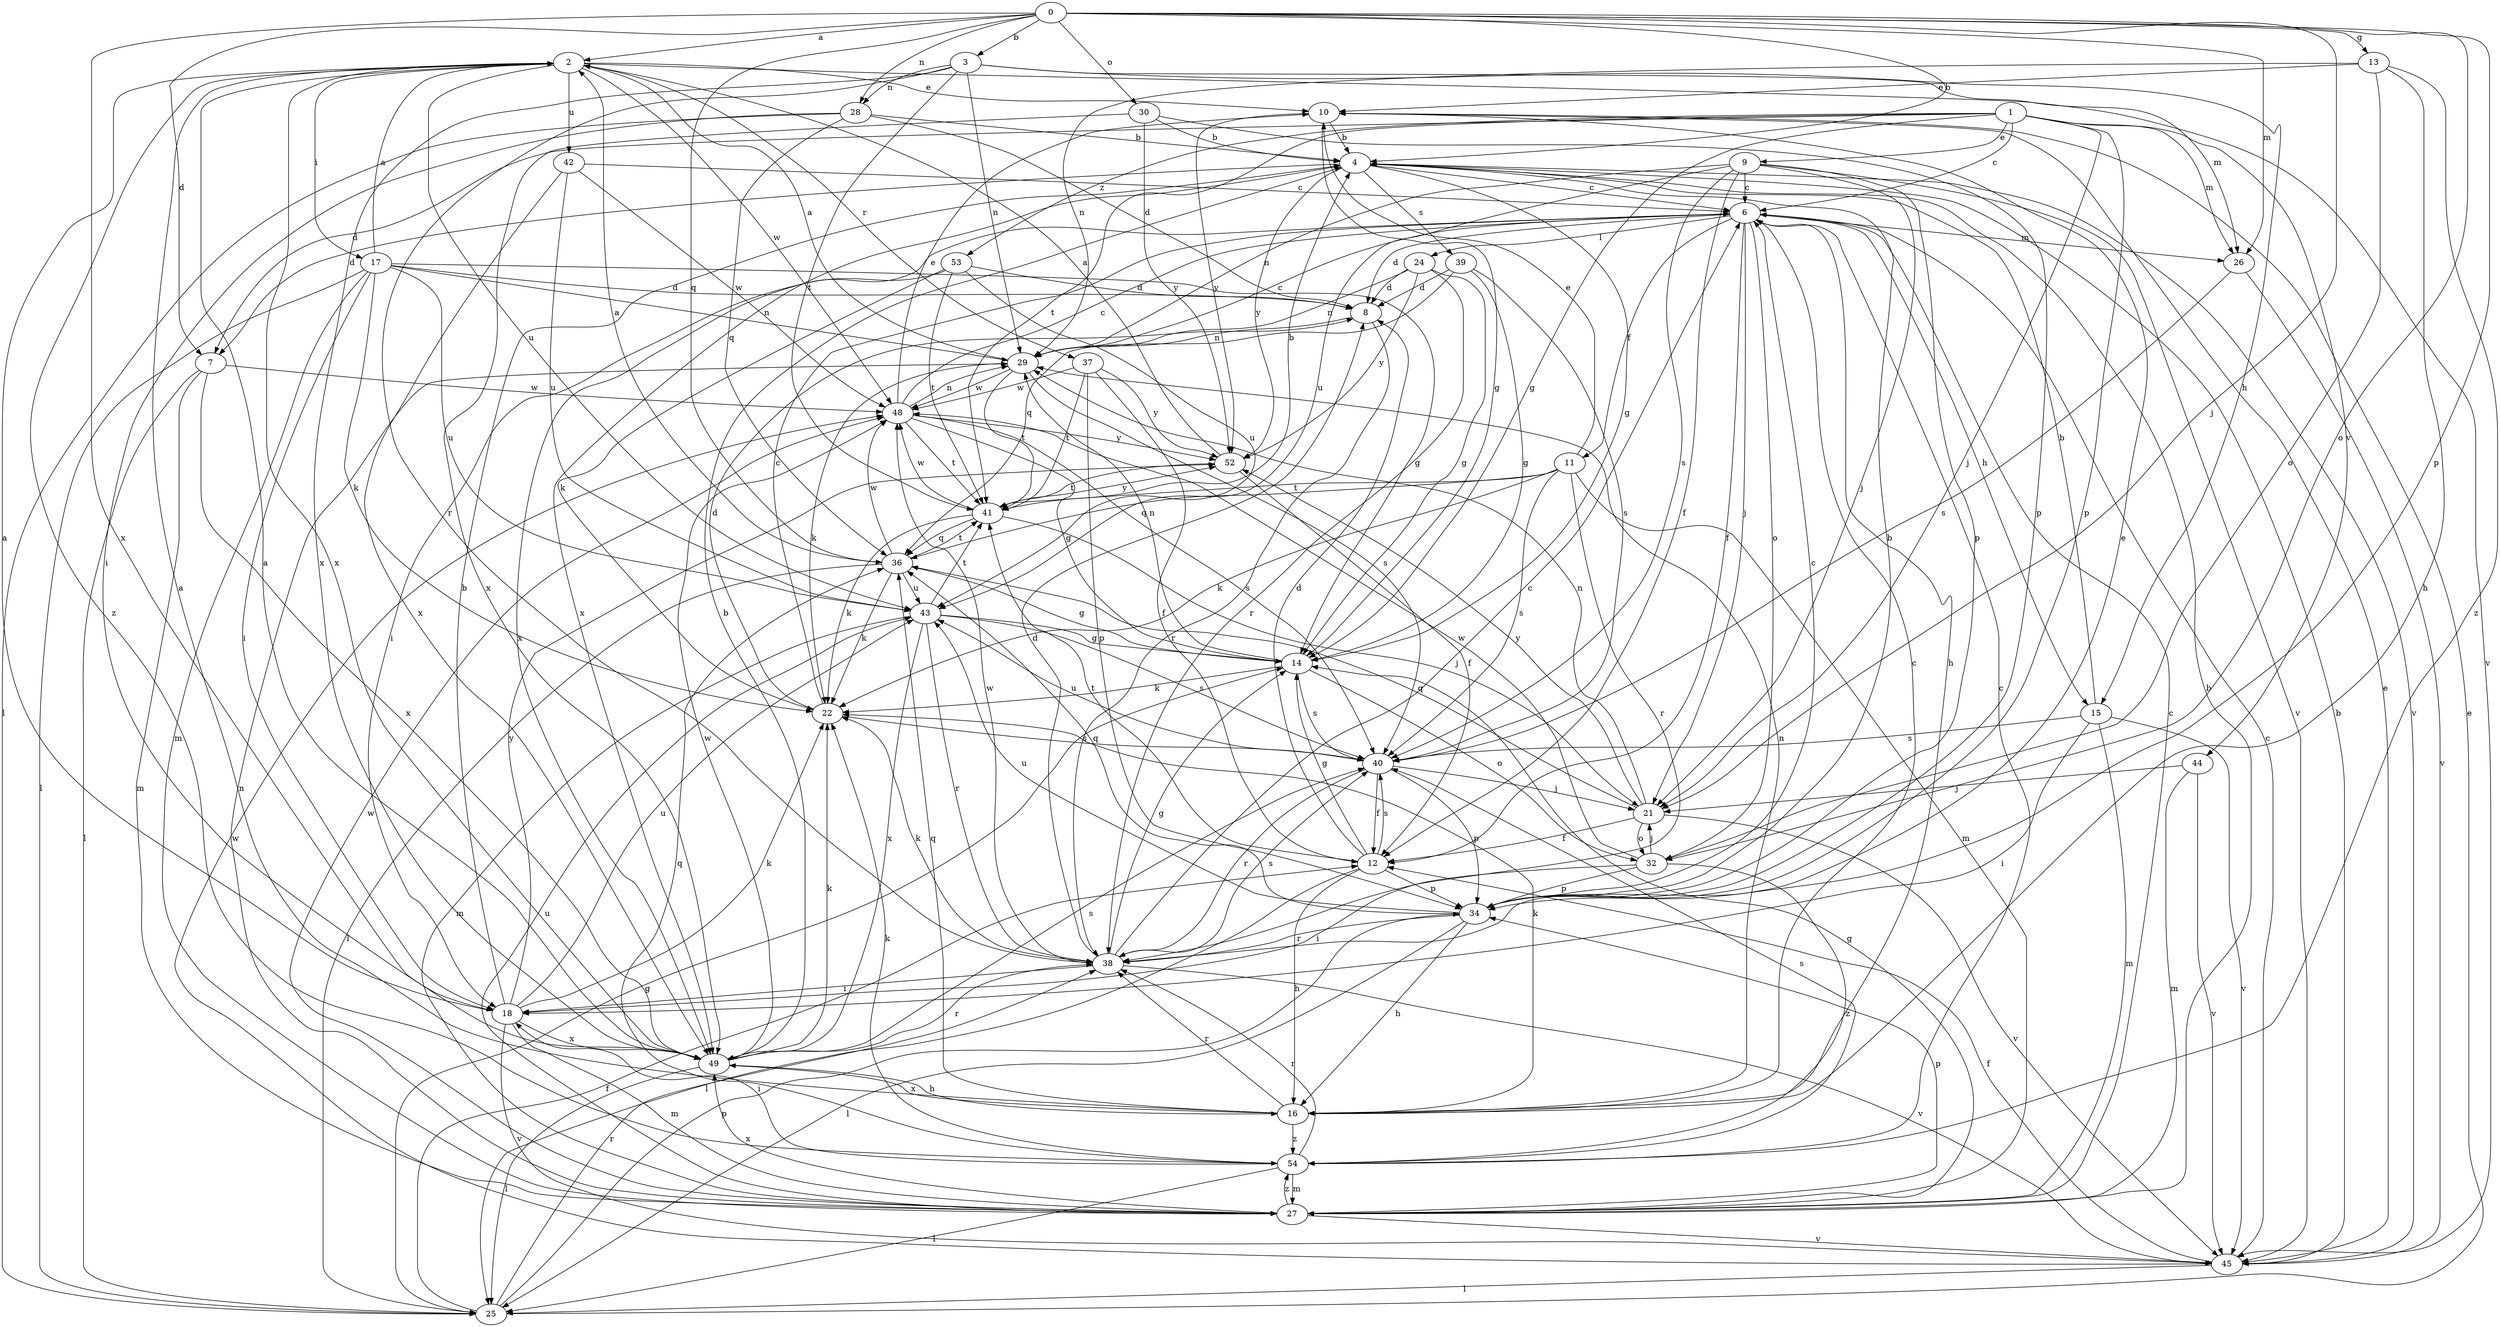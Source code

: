 strict digraph  {
0;
1;
2;
3;
4;
6;
7;
8;
9;
10;
11;
12;
13;
14;
15;
16;
17;
18;
21;
22;
24;
25;
26;
27;
28;
29;
30;
32;
34;
36;
37;
38;
39;
40;
41;
42;
43;
44;
45;
48;
49;
52;
53;
54;
0 -> 2  [label=a];
0 -> 3  [label=b];
0 -> 4  [label=b];
0 -> 7  [label=d];
0 -> 13  [label=g];
0 -> 21  [label=j];
0 -> 26  [label=m];
0 -> 28  [label=n];
0 -> 30  [label=o];
0 -> 32  [label=o];
0 -> 34  [label=p];
0 -> 36  [label=q];
0 -> 49  [label=x];
1 -> 6  [label=c];
1 -> 7  [label=d];
1 -> 9  [label=e];
1 -> 14  [label=g];
1 -> 21  [label=j];
1 -> 26  [label=m];
1 -> 34  [label=p];
1 -> 41  [label=t];
1 -> 44  [label=v];
1 -> 53  [label=z];
2 -> 10  [label=e];
2 -> 17  [label=i];
2 -> 37  [label=r];
2 -> 42  [label=u];
2 -> 43  [label=u];
2 -> 45  [label=v];
2 -> 48  [label=w];
2 -> 49  [label=x];
2 -> 54  [label=z];
3 -> 15  [label=h];
3 -> 26  [label=m];
3 -> 28  [label=n];
3 -> 29  [label=n];
3 -> 38  [label=r];
3 -> 41  [label=t];
3 -> 49  [label=x];
4 -> 6  [label=c];
4 -> 7  [label=d];
4 -> 14  [label=g];
4 -> 39  [label=s];
4 -> 45  [label=v];
4 -> 49  [label=x];
4 -> 52  [label=y];
6 -> 8  [label=d];
6 -> 11  [label=f];
6 -> 12  [label=f];
6 -> 15  [label=h];
6 -> 16  [label=h];
6 -> 21  [label=j];
6 -> 24  [label=l];
6 -> 26  [label=m];
6 -> 32  [label=o];
6 -> 49  [label=x];
7 -> 25  [label=l];
7 -> 27  [label=m];
7 -> 48  [label=w];
7 -> 49  [label=x];
8 -> 29  [label=n];
8 -> 38  [label=r];
9 -> 6  [label=c];
9 -> 12  [label=f];
9 -> 21  [label=j];
9 -> 29  [label=n];
9 -> 34  [label=p];
9 -> 40  [label=s];
9 -> 43  [label=u];
9 -> 45  [label=v];
10 -> 4  [label=b];
10 -> 14  [label=g];
10 -> 52  [label=y];
11 -> 10  [label=e];
11 -> 22  [label=k];
11 -> 27  [label=m];
11 -> 36  [label=q];
11 -> 38  [label=r];
11 -> 40  [label=s];
11 -> 41  [label=t];
12 -> 8  [label=d];
12 -> 14  [label=g];
12 -> 16  [label=h];
12 -> 25  [label=l];
12 -> 34  [label=p];
12 -> 40  [label=s];
12 -> 41  [label=t];
13 -> 10  [label=e];
13 -> 16  [label=h];
13 -> 29  [label=n];
13 -> 32  [label=o];
13 -> 54  [label=z];
14 -> 22  [label=k];
14 -> 29  [label=n];
14 -> 32  [label=o];
14 -> 40  [label=s];
15 -> 4  [label=b];
15 -> 18  [label=i];
15 -> 27  [label=m];
15 -> 40  [label=s];
15 -> 45  [label=v];
16 -> 2  [label=a];
16 -> 6  [label=c];
16 -> 22  [label=k];
16 -> 29  [label=n];
16 -> 36  [label=q];
16 -> 38  [label=r];
16 -> 49  [label=x];
16 -> 54  [label=z];
17 -> 2  [label=a];
17 -> 8  [label=d];
17 -> 14  [label=g];
17 -> 18  [label=i];
17 -> 22  [label=k];
17 -> 25  [label=l];
17 -> 27  [label=m];
17 -> 29  [label=n];
17 -> 43  [label=u];
18 -> 2  [label=a];
18 -> 4  [label=b];
18 -> 22  [label=k];
18 -> 27  [label=m];
18 -> 43  [label=u];
18 -> 45  [label=v];
18 -> 49  [label=x];
18 -> 52  [label=y];
21 -> 12  [label=f];
21 -> 29  [label=n];
21 -> 32  [label=o];
21 -> 36  [label=q];
21 -> 45  [label=v];
21 -> 52  [label=y];
22 -> 6  [label=c];
22 -> 8  [label=d];
22 -> 40  [label=s];
24 -> 8  [label=d];
24 -> 14  [label=g];
24 -> 29  [label=n];
24 -> 38  [label=r];
24 -> 52  [label=y];
25 -> 10  [label=e];
25 -> 12  [label=f];
25 -> 14  [label=g];
25 -> 34  [label=p];
25 -> 38  [label=r];
26 -> 40  [label=s];
26 -> 45  [label=v];
27 -> 4  [label=b];
27 -> 6  [label=c];
27 -> 14  [label=g];
27 -> 29  [label=n];
27 -> 34  [label=p];
27 -> 43  [label=u];
27 -> 45  [label=v];
27 -> 48  [label=w];
27 -> 49  [label=x];
27 -> 54  [label=z];
28 -> 4  [label=b];
28 -> 8  [label=d];
28 -> 18  [label=i];
28 -> 25  [label=l];
28 -> 36  [label=q];
29 -> 2  [label=a];
29 -> 6  [label=c];
29 -> 22  [label=k];
29 -> 40  [label=s];
29 -> 41  [label=t];
29 -> 48  [label=w];
30 -> 4  [label=b];
30 -> 34  [label=p];
30 -> 49  [label=x];
30 -> 52  [label=y];
32 -> 18  [label=i];
32 -> 21  [label=j];
32 -> 34  [label=p];
32 -> 48  [label=w];
32 -> 54  [label=z];
34 -> 4  [label=b];
34 -> 6  [label=c];
34 -> 16  [label=h];
34 -> 25  [label=l];
34 -> 36  [label=q];
34 -> 38  [label=r];
34 -> 43  [label=u];
36 -> 2  [label=a];
36 -> 14  [label=g];
36 -> 22  [label=k];
36 -> 25  [label=l];
36 -> 41  [label=t];
36 -> 43  [label=u];
36 -> 48  [label=w];
37 -> 12  [label=f];
37 -> 34  [label=p];
37 -> 41  [label=t];
37 -> 48  [label=w];
37 -> 52  [label=y];
38 -> 6  [label=c];
38 -> 8  [label=d];
38 -> 10  [label=e];
38 -> 14  [label=g];
38 -> 18  [label=i];
38 -> 22  [label=k];
38 -> 40  [label=s];
38 -> 45  [label=v];
38 -> 48  [label=w];
39 -> 8  [label=d];
39 -> 14  [label=g];
39 -> 36  [label=q];
39 -> 40  [label=s];
40 -> 12  [label=f];
40 -> 21  [label=j];
40 -> 34  [label=p];
40 -> 38  [label=r];
40 -> 43  [label=u];
41 -> 4  [label=b];
41 -> 21  [label=j];
41 -> 22  [label=k];
41 -> 36  [label=q];
41 -> 48  [label=w];
41 -> 52  [label=y];
42 -> 6  [label=c];
42 -> 43  [label=u];
42 -> 48  [label=w];
42 -> 49  [label=x];
43 -> 14  [label=g];
43 -> 27  [label=m];
43 -> 38  [label=r];
43 -> 40  [label=s];
43 -> 41  [label=t];
43 -> 49  [label=x];
44 -> 21  [label=j];
44 -> 27  [label=m];
44 -> 45  [label=v];
45 -> 4  [label=b];
45 -> 6  [label=c];
45 -> 10  [label=e];
45 -> 12  [label=f];
45 -> 25  [label=l];
45 -> 48  [label=w];
48 -> 6  [label=c];
48 -> 10  [label=e];
48 -> 14  [label=g];
48 -> 29  [label=n];
48 -> 40  [label=s];
48 -> 41  [label=t];
48 -> 52  [label=y];
49 -> 2  [label=a];
49 -> 4  [label=b];
49 -> 16  [label=h];
49 -> 22  [label=k];
49 -> 25  [label=l];
49 -> 38  [label=r];
49 -> 40  [label=s];
49 -> 48  [label=w];
52 -> 2  [label=a];
52 -> 12  [label=f];
52 -> 41  [label=t];
53 -> 8  [label=d];
53 -> 18  [label=i];
53 -> 22  [label=k];
53 -> 41  [label=t];
53 -> 43  [label=u];
54 -> 6  [label=c];
54 -> 18  [label=i];
54 -> 22  [label=k];
54 -> 25  [label=l];
54 -> 27  [label=m];
54 -> 36  [label=q];
54 -> 38  [label=r];
54 -> 40  [label=s];
}
